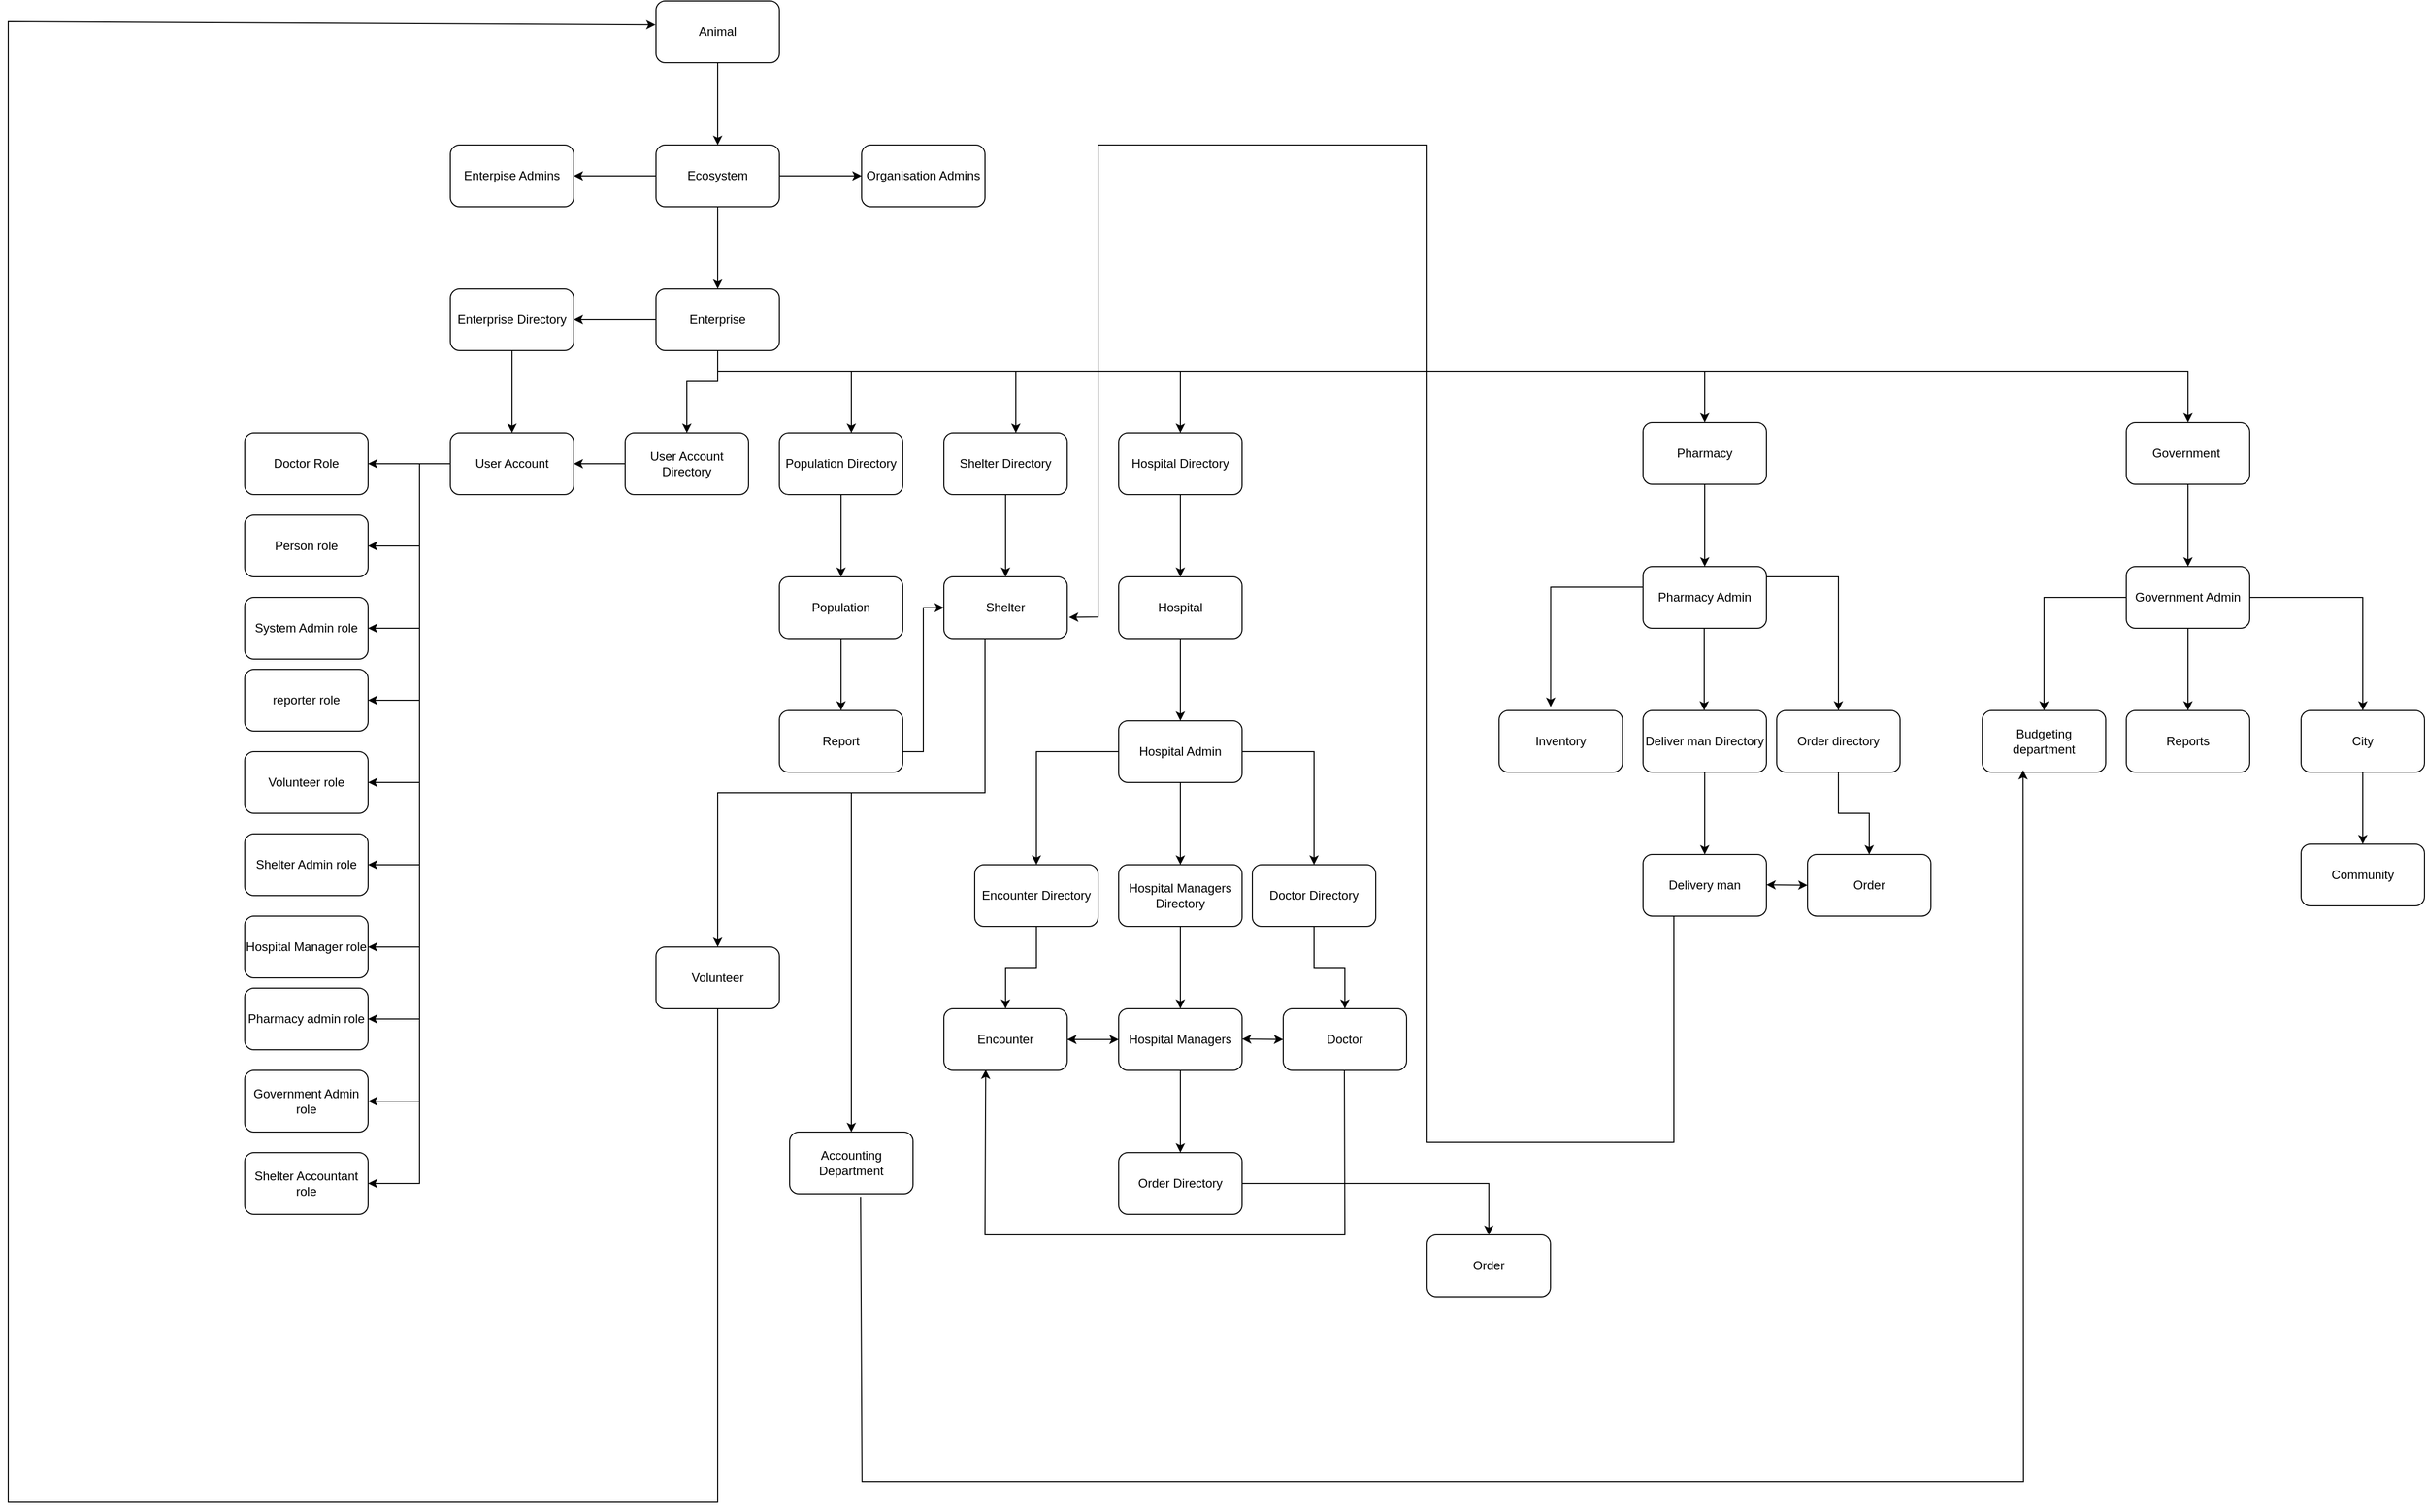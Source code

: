 <mxfile version="20.6.1" type="device"><diagram id="ehGRrM086gjIiH3QKwF8" name="Page-1"><mxGraphModel dx="1872" dy="506" grid="1" gridSize="10" guides="1" tooltips="1" connect="1" arrows="1" fold="1" page="1" pageScale="1" pageWidth="850" pageHeight="1100" math="0" shadow="0"><root><mxCell id="0"/><mxCell id="1" parent="0"/><mxCell id="E7ZCTLQ7cHhHYPHQt6Xk-4" value="" style="edgeStyle=orthogonalEdgeStyle;rounded=0;orthogonalLoop=1;jettySize=auto;html=1;" parent="1" source="E7ZCTLQ7cHhHYPHQt6Xk-1" target="E7ZCTLQ7cHhHYPHQt6Xk-3" edge="1"><mxGeometry relative="1" as="geometry"/></mxCell><mxCell id="E7ZCTLQ7cHhHYPHQt6Xk-1" value="Animal" style="rounded=1;whiteSpace=wrap;html=1;" parent="1" vertex="1"><mxGeometry x="370" y="20" width="120" height="60" as="geometry"/></mxCell><mxCell id="E7ZCTLQ7cHhHYPHQt6Xk-6" value="" style="edgeStyle=orthogonalEdgeStyle;rounded=0;orthogonalLoop=1;jettySize=auto;html=1;" parent="1" source="E7ZCTLQ7cHhHYPHQt6Xk-3" target="E7ZCTLQ7cHhHYPHQt6Xk-5" edge="1"><mxGeometry relative="1" as="geometry"/></mxCell><mxCell id="E7ZCTLQ7cHhHYPHQt6Xk-8" value="" style="edgeStyle=orthogonalEdgeStyle;rounded=0;orthogonalLoop=1;jettySize=auto;html=1;" parent="1" source="E7ZCTLQ7cHhHYPHQt6Xk-3" target="E7ZCTLQ7cHhHYPHQt6Xk-7" edge="1"><mxGeometry relative="1" as="geometry"/></mxCell><mxCell id="E7ZCTLQ7cHhHYPHQt6Xk-10" value="" style="edgeStyle=orthogonalEdgeStyle;rounded=0;orthogonalLoop=1;jettySize=auto;html=1;" parent="1" source="E7ZCTLQ7cHhHYPHQt6Xk-3" target="E7ZCTLQ7cHhHYPHQt6Xk-9" edge="1"><mxGeometry relative="1" as="geometry"/></mxCell><mxCell id="E7ZCTLQ7cHhHYPHQt6Xk-3" value="Ecosystem" style="rounded=1;whiteSpace=wrap;html=1;" parent="1" vertex="1"><mxGeometry x="370" y="160" width="120" height="60" as="geometry"/></mxCell><mxCell id="E7ZCTLQ7cHhHYPHQt6Xk-5" value="Enterpise Admins" style="rounded=1;whiteSpace=wrap;html=1;" parent="1" vertex="1"><mxGeometry x="170" y="160" width="120" height="60" as="geometry"/></mxCell><mxCell id="E7ZCTLQ7cHhHYPHQt6Xk-7" value="Organisation Admins" style="rounded=1;whiteSpace=wrap;html=1;" parent="1" vertex="1"><mxGeometry x="570" y="160" width="120" height="60" as="geometry"/></mxCell><mxCell id="E7ZCTLQ7cHhHYPHQt6Xk-12" value="" style="edgeStyle=orthogonalEdgeStyle;rounded=0;orthogonalLoop=1;jettySize=auto;html=1;" parent="1" source="E7ZCTLQ7cHhHYPHQt6Xk-9" target="E7ZCTLQ7cHhHYPHQt6Xk-11" edge="1"><mxGeometry relative="1" as="geometry"/></mxCell><mxCell id="E7ZCTLQ7cHhHYPHQt6Xk-16" value="" style="edgeStyle=orthogonalEdgeStyle;rounded=0;orthogonalLoop=1;jettySize=auto;html=1;" parent="1" source="E7ZCTLQ7cHhHYPHQt6Xk-9" target="E7ZCTLQ7cHhHYPHQt6Xk-15" edge="1"><mxGeometry relative="1" as="geometry"><Array as="points"><mxPoint x="430" y="390"/><mxPoint x="400" y="390"/></Array></mxGeometry></mxCell><mxCell id="E7ZCTLQ7cHhHYPHQt6Xk-9" value="Enterprise" style="rounded=1;whiteSpace=wrap;html=1;" parent="1" vertex="1"><mxGeometry x="370" y="300" width="120" height="60" as="geometry"/></mxCell><mxCell id="E7ZCTLQ7cHhHYPHQt6Xk-14" value="" style="edgeStyle=orthogonalEdgeStyle;rounded=0;orthogonalLoop=1;jettySize=auto;html=1;" parent="1" source="E7ZCTLQ7cHhHYPHQt6Xk-11" target="E7ZCTLQ7cHhHYPHQt6Xk-13" edge="1"><mxGeometry relative="1" as="geometry"/></mxCell><mxCell id="E7ZCTLQ7cHhHYPHQt6Xk-11" value="Enterprise Directory" style="rounded=1;whiteSpace=wrap;html=1;" parent="1" vertex="1"><mxGeometry x="170" y="300" width="120" height="60" as="geometry"/></mxCell><mxCell id="E7ZCTLQ7cHhHYPHQt6Xk-92" value="" style="edgeStyle=orthogonalEdgeStyle;rounded=0;orthogonalLoop=1;jettySize=auto;html=1;" parent="1" source="E7ZCTLQ7cHhHYPHQt6Xk-13" target="E7ZCTLQ7cHhHYPHQt6Xk-91" edge="1"><mxGeometry relative="1" as="geometry"/></mxCell><mxCell id="E7ZCTLQ7cHhHYPHQt6Xk-13" value="User Account" style="rounded=1;whiteSpace=wrap;html=1;" parent="1" vertex="1"><mxGeometry x="170" y="440" width="120" height="60" as="geometry"/></mxCell><mxCell id="E7ZCTLQ7cHhHYPHQt6Xk-17" value="" style="edgeStyle=orthogonalEdgeStyle;rounded=0;orthogonalLoop=1;jettySize=auto;html=1;" parent="1" source="E7ZCTLQ7cHhHYPHQt6Xk-15" target="E7ZCTLQ7cHhHYPHQt6Xk-13" edge="1"><mxGeometry relative="1" as="geometry"/></mxCell><mxCell id="E7ZCTLQ7cHhHYPHQt6Xk-15" value="User Account Directory" style="rounded=1;whiteSpace=wrap;html=1;" parent="1" vertex="1"><mxGeometry x="340" y="440" width="120" height="60" as="geometry"/></mxCell><mxCell id="E7ZCTLQ7cHhHYPHQt6Xk-19" value="" style="endArrow=classic;html=1;rounded=0;" parent="1" edge="1"><mxGeometry width="50" height="50" relative="1" as="geometry"><mxPoint x="430" y="380" as="sourcePoint"/><mxPoint x="560" y="440" as="targetPoint"/><Array as="points"><mxPoint x="560" y="380"/></Array></mxGeometry></mxCell><mxCell id="E7ZCTLQ7cHhHYPHQt6Xk-30" value="" style="edgeStyle=orthogonalEdgeStyle;rounded=0;orthogonalLoop=1;jettySize=auto;html=1;" parent="1" source="E7ZCTLQ7cHhHYPHQt6Xk-20" target="E7ZCTLQ7cHhHYPHQt6Xk-29" edge="1"><mxGeometry relative="1" as="geometry"/></mxCell><mxCell id="E7ZCTLQ7cHhHYPHQt6Xk-20" value="Population Directory&lt;br&gt;" style="rounded=1;whiteSpace=wrap;html=1;" parent="1" vertex="1"><mxGeometry x="490" y="440" width="120" height="60" as="geometry"/></mxCell><mxCell id="E7ZCTLQ7cHhHYPHQt6Xk-21" value="" style="endArrow=classic;html=1;rounded=0;" parent="1" edge="1"><mxGeometry width="50" height="50" relative="1" as="geometry"><mxPoint x="560" y="380" as="sourcePoint"/><mxPoint x="720" y="440" as="targetPoint"/><Array as="points"><mxPoint x="720" y="380"/></Array></mxGeometry></mxCell><mxCell id="E7ZCTLQ7cHhHYPHQt6Xk-32" value="" style="edgeStyle=orthogonalEdgeStyle;rounded=0;orthogonalLoop=1;jettySize=auto;html=1;" parent="1" source="E7ZCTLQ7cHhHYPHQt6Xk-22" target="E7ZCTLQ7cHhHYPHQt6Xk-31" edge="1"><mxGeometry relative="1" as="geometry"/></mxCell><mxCell id="E7ZCTLQ7cHhHYPHQt6Xk-22" value="Shelter Directory" style="rounded=1;whiteSpace=wrap;html=1;" parent="1" vertex="1"><mxGeometry x="650" y="440" width="120" height="60" as="geometry"/></mxCell><mxCell id="E7ZCTLQ7cHhHYPHQt6Xk-23" value="" style="endArrow=classic;html=1;rounded=0;" parent="1" edge="1"><mxGeometry width="50" height="50" relative="1" as="geometry"><mxPoint x="720" y="380" as="sourcePoint"/><mxPoint x="880" y="440" as="targetPoint"/><Array as="points"><mxPoint x="880" y="380"/></Array></mxGeometry></mxCell><mxCell id="E7ZCTLQ7cHhHYPHQt6Xk-36" value="" style="edgeStyle=orthogonalEdgeStyle;rounded=0;orthogonalLoop=1;jettySize=auto;html=1;" parent="1" source="E7ZCTLQ7cHhHYPHQt6Xk-24" target="E7ZCTLQ7cHhHYPHQt6Xk-35" edge="1"><mxGeometry relative="1" as="geometry"/></mxCell><mxCell id="E7ZCTLQ7cHhHYPHQt6Xk-24" value="Hospital Directory" style="rounded=1;whiteSpace=wrap;html=1;" parent="1" vertex="1"><mxGeometry x="820" y="440" width="120" height="60" as="geometry"/></mxCell><mxCell id="E7ZCTLQ7cHhHYPHQt6Xk-25" value="" style="endArrow=classic;html=1;rounded=0;" parent="1" edge="1"><mxGeometry width="50" height="50" relative="1" as="geometry"><mxPoint x="880" y="380" as="sourcePoint"/><mxPoint x="1390" y="430" as="targetPoint"/><Array as="points"><mxPoint x="1390" y="380"/></Array></mxGeometry></mxCell><mxCell id="E7ZCTLQ7cHhHYPHQt6Xk-63" value="" style="edgeStyle=orthogonalEdgeStyle;rounded=0;orthogonalLoop=1;jettySize=auto;html=1;" parent="1" source="E7ZCTLQ7cHhHYPHQt6Xk-26" target="E7ZCTLQ7cHhHYPHQt6Xk-62" edge="1"><mxGeometry relative="1" as="geometry"/></mxCell><mxCell id="E7ZCTLQ7cHhHYPHQt6Xk-26" value="Pharmacy" style="rounded=1;whiteSpace=wrap;html=1;" parent="1" vertex="1"><mxGeometry x="1330" y="430" width="120" height="60" as="geometry"/></mxCell><mxCell id="E7ZCTLQ7cHhHYPHQt6Xk-27" value="" style="endArrow=classic;html=1;rounded=0;" parent="1" target="E7ZCTLQ7cHhHYPHQt6Xk-28" edge="1"><mxGeometry width="50" height="50" relative="1" as="geometry"><mxPoint x="1040" y="380" as="sourcePoint"/><mxPoint x="1200" y="440" as="targetPoint"/><Array as="points"><mxPoint x="1860" y="380"/></Array></mxGeometry></mxCell><mxCell id="E7ZCTLQ7cHhHYPHQt6Xk-82" value="" style="edgeStyle=orthogonalEdgeStyle;rounded=0;orthogonalLoop=1;jettySize=auto;html=1;" parent="1" source="E7ZCTLQ7cHhHYPHQt6Xk-28" target="E7ZCTLQ7cHhHYPHQt6Xk-81" edge="1"><mxGeometry relative="1" as="geometry"/></mxCell><mxCell id="E7ZCTLQ7cHhHYPHQt6Xk-28" value="Government&amp;nbsp;" style="rounded=1;whiteSpace=wrap;html=1;" parent="1" vertex="1"><mxGeometry x="1800" y="430" width="120" height="60" as="geometry"/></mxCell><mxCell id="RpPIt8jq3-aOIiNwz6ew-2" value="" style="edgeStyle=orthogonalEdgeStyle;rounded=0;orthogonalLoop=1;jettySize=auto;html=1;" parent="1" source="E7ZCTLQ7cHhHYPHQt6Xk-29" target="RpPIt8jq3-aOIiNwz6ew-1" edge="1"><mxGeometry relative="1" as="geometry"/></mxCell><mxCell id="E7ZCTLQ7cHhHYPHQt6Xk-29" value="Population" style="rounded=1;whiteSpace=wrap;html=1;" parent="1" vertex="1"><mxGeometry x="490" y="580" width="120" height="60" as="geometry"/></mxCell><mxCell id="E7ZCTLQ7cHhHYPHQt6Xk-31" value="Shelter" style="rounded=1;whiteSpace=wrap;html=1;" parent="1" vertex="1"><mxGeometry x="650" y="580" width="120" height="60" as="geometry"/></mxCell><mxCell id="E7ZCTLQ7cHhHYPHQt6Xk-39" value="" style="edgeStyle=orthogonalEdgeStyle;rounded=0;orthogonalLoop=1;jettySize=auto;html=1;" parent="1" source="E7ZCTLQ7cHhHYPHQt6Xk-35" edge="1"><mxGeometry relative="1" as="geometry"><mxPoint x="880" y="720" as="targetPoint"/></mxGeometry></mxCell><mxCell id="E7ZCTLQ7cHhHYPHQt6Xk-35" value="Hospital" style="rounded=1;whiteSpace=wrap;html=1;" parent="1" vertex="1"><mxGeometry x="820" y="580" width="120" height="60" as="geometry"/></mxCell><mxCell id="E7ZCTLQ7cHhHYPHQt6Xk-47" value="" style="edgeStyle=orthogonalEdgeStyle;rounded=0;orthogonalLoop=1;jettySize=auto;html=1;" parent="1" source="E7ZCTLQ7cHhHYPHQt6Xk-45" target="E7ZCTLQ7cHhHYPHQt6Xk-46" edge="1"><mxGeometry relative="1" as="geometry"/></mxCell><mxCell id="E7ZCTLQ7cHhHYPHQt6Xk-49" value="" style="edgeStyle=orthogonalEdgeStyle;rounded=0;orthogonalLoop=1;jettySize=auto;html=1;" parent="1" source="E7ZCTLQ7cHhHYPHQt6Xk-45" target="E7ZCTLQ7cHhHYPHQt6Xk-48" edge="1"><mxGeometry relative="1" as="geometry"/></mxCell><mxCell id="E7ZCTLQ7cHhHYPHQt6Xk-51" value="" style="edgeStyle=orthogonalEdgeStyle;rounded=0;orthogonalLoop=1;jettySize=auto;html=1;" parent="1" source="E7ZCTLQ7cHhHYPHQt6Xk-45" target="E7ZCTLQ7cHhHYPHQt6Xk-50" edge="1"><mxGeometry relative="1" as="geometry"/></mxCell><mxCell id="E7ZCTLQ7cHhHYPHQt6Xk-45" value="Hospital Admin&lt;br&gt;" style="rounded=1;whiteSpace=wrap;html=1;" parent="1" vertex="1"><mxGeometry x="820" y="720" width="120" height="60" as="geometry"/></mxCell><mxCell id="E7ZCTLQ7cHhHYPHQt6Xk-53" value="" style="edgeStyle=orthogonalEdgeStyle;rounded=0;orthogonalLoop=1;jettySize=auto;html=1;" parent="1" source="E7ZCTLQ7cHhHYPHQt6Xk-46" target="E7ZCTLQ7cHhHYPHQt6Xk-52" edge="1"><mxGeometry relative="1" as="geometry"/></mxCell><mxCell id="E7ZCTLQ7cHhHYPHQt6Xk-46" value="Doctor Directory" style="rounded=1;whiteSpace=wrap;html=1;" parent="1" vertex="1"><mxGeometry x="950" y="860" width="120" height="60" as="geometry"/></mxCell><mxCell id="E7ZCTLQ7cHhHYPHQt6Xk-55" value="" style="edgeStyle=orthogonalEdgeStyle;rounded=0;orthogonalLoop=1;jettySize=auto;html=1;" parent="1" source="E7ZCTLQ7cHhHYPHQt6Xk-48" target="E7ZCTLQ7cHhHYPHQt6Xk-54" edge="1"><mxGeometry relative="1" as="geometry"/></mxCell><mxCell id="E7ZCTLQ7cHhHYPHQt6Xk-48" value="Hospital Managers Directory&lt;br&gt;" style="whiteSpace=wrap;html=1;rounded=1;" parent="1" vertex="1"><mxGeometry x="820" y="860" width="120" height="60" as="geometry"/></mxCell><mxCell id="E7ZCTLQ7cHhHYPHQt6Xk-57" value="" style="edgeStyle=orthogonalEdgeStyle;rounded=0;orthogonalLoop=1;jettySize=auto;html=1;" parent="1" source="E7ZCTLQ7cHhHYPHQt6Xk-50" target="E7ZCTLQ7cHhHYPHQt6Xk-56" edge="1"><mxGeometry relative="1" as="geometry"/></mxCell><mxCell id="E7ZCTLQ7cHhHYPHQt6Xk-50" value="Encounter Directory" style="rounded=1;whiteSpace=wrap;html=1;" parent="1" vertex="1"><mxGeometry x="680" y="860" width="120" height="60" as="geometry"/></mxCell><mxCell id="E7ZCTLQ7cHhHYPHQt6Xk-52" value="Doctor" style="rounded=1;whiteSpace=wrap;html=1;" parent="1" vertex="1"><mxGeometry x="980" y="1000" width="120" height="60" as="geometry"/></mxCell><mxCell id="K4z2sjvlaiTpiTGVna20-5" value="" style="edgeStyle=orthogonalEdgeStyle;rounded=0;orthogonalLoop=1;jettySize=auto;html=1;" edge="1" parent="1" source="E7ZCTLQ7cHhHYPHQt6Xk-54" target="K4z2sjvlaiTpiTGVna20-4"><mxGeometry relative="1" as="geometry"/></mxCell><mxCell id="E7ZCTLQ7cHhHYPHQt6Xk-54" value="Hospital Managers" style="whiteSpace=wrap;html=1;rounded=1;" parent="1" vertex="1"><mxGeometry x="820" y="1000" width="120" height="60" as="geometry"/></mxCell><mxCell id="E7ZCTLQ7cHhHYPHQt6Xk-56" value="Encounter" style="rounded=1;whiteSpace=wrap;html=1;" parent="1" vertex="1"><mxGeometry x="650" y="1000" width="120" height="60" as="geometry"/></mxCell><mxCell id="E7ZCTLQ7cHhHYPHQt6Xk-60" value="" style="endArrow=classic;startArrow=classic;html=1;rounded=0;exitX=1;exitY=0.5;exitDx=0;exitDy=0;" parent="1" source="E7ZCTLQ7cHhHYPHQt6Xk-56" edge="1"><mxGeometry width="50" height="50" relative="1" as="geometry"><mxPoint x="760" y="1029.5" as="sourcePoint"/><mxPoint x="820" y="1030" as="targetPoint"/></mxGeometry></mxCell><mxCell id="E7ZCTLQ7cHhHYPHQt6Xk-61" value="" style="endArrow=classic;startArrow=classic;html=1;rounded=0;exitX=1;exitY=0.5;exitDx=0;exitDy=0;" parent="1" edge="1"><mxGeometry width="50" height="50" relative="1" as="geometry"><mxPoint x="940" y="1029.5" as="sourcePoint"/><mxPoint x="980" y="1030" as="targetPoint"/></mxGeometry></mxCell><mxCell id="E7ZCTLQ7cHhHYPHQt6Xk-77" value="" style="edgeStyle=orthogonalEdgeStyle;rounded=0;orthogonalLoop=1;jettySize=auto;html=1;entryX=0.418;entryY=-0.059;entryDx=0;entryDy=0;entryPerimeter=0;" parent="1" source="E7ZCTLQ7cHhHYPHQt6Xk-62" target="E7ZCTLQ7cHhHYPHQt6Xk-69" edge="1"><mxGeometry relative="1" as="geometry"><mxPoint x="1240" y="630" as="targetPoint"/><Array as="points"><mxPoint x="1240" y="590"/></Array></mxGeometry></mxCell><mxCell id="E7ZCTLQ7cHhHYPHQt6Xk-79" value="" style="edgeStyle=orthogonalEdgeStyle;rounded=0;orthogonalLoop=1;jettySize=auto;html=1;entryX=0.5;entryY=0;entryDx=0;entryDy=0;" parent="1" source="E7ZCTLQ7cHhHYPHQt6Xk-62" target="E7ZCTLQ7cHhHYPHQt6Xk-65" edge="1"><mxGeometry relative="1" as="geometry"><mxPoint x="1520" y="600" as="targetPoint"/><Array as="points"><mxPoint x="1520" y="580"/></Array></mxGeometry></mxCell><mxCell id="E7ZCTLQ7cHhHYPHQt6Xk-62" value="Pharmacy Admin" style="rounded=1;whiteSpace=wrap;html=1;" parent="1" vertex="1"><mxGeometry x="1330" y="570" width="120" height="60" as="geometry"/></mxCell><mxCell id="E7ZCTLQ7cHhHYPHQt6Xk-64" value="" style="edgeStyle=orthogonalEdgeStyle;rounded=0;orthogonalLoop=1;jettySize=auto;html=1;" parent="1" source="E7ZCTLQ7cHhHYPHQt6Xk-65" target="E7ZCTLQ7cHhHYPHQt6Xk-70" edge="1"><mxGeometry relative="1" as="geometry"/></mxCell><mxCell id="E7ZCTLQ7cHhHYPHQt6Xk-65" value="Order directory" style="rounded=1;whiteSpace=wrap;html=1;" parent="1" vertex="1"><mxGeometry x="1460" y="710" width="120" height="60" as="geometry"/></mxCell><mxCell id="E7ZCTLQ7cHhHYPHQt6Xk-66" value="" style="edgeStyle=orthogonalEdgeStyle;rounded=0;orthogonalLoop=1;jettySize=auto;html=1;" parent="1" source="E7ZCTLQ7cHhHYPHQt6Xk-67" target="E7ZCTLQ7cHhHYPHQt6Xk-71" edge="1"><mxGeometry relative="1" as="geometry"/></mxCell><mxCell id="E7ZCTLQ7cHhHYPHQt6Xk-67" value="Deliver man Directory" style="whiteSpace=wrap;html=1;rounded=1;" parent="1" vertex="1"><mxGeometry x="1330" y="710" width="120" height="60" as="geometry"/></mxCell><mxCell id="E7ZCTLQ7cHhHYPHQt6Xk-69" value="Inventory" style="rounded=1;whiteSpace=wrap;html=1;" parent="1" vertex="1"><mxGeometry x="1190" y="710" width="120" height="60" as="geometry"/></mxCell><mxCell id="E7ZCTLQ7cHhHYPHQt6Xk-70" value="Order" style="rounded=1;whiteSpace=wrap;html=1;" parent="1" vertex="1"><mxGeometry x="1490" y="850" width="120" height="60" as="geometry"/></mxCell><mxCell id="E7ZCTLQ7cHhHYPHQt6Xk-71" value="Delivery man" style="whiteSpace=wrap;html=1;rounded=1;" parent="1" vertex="1"><mxGeometry x="1330" y="850" width="120" height="60" as="geometry"/></mxCell><mxCell id="E7ZCTLQ7cHhHYPHQt6Xk-74" value="" style="endArrow=classic;startArrow=classic;html=1;rounded=0;exitX=1;exitY=0.5;exitDx=0;exitDy=0;" parent="1" edge="1"><mxGeometry width="50" height="50" relative="1" as="geometry"><mxPoint x="1450" y="879.5" as="sourcePoint"/><mxPoint x="1490" y="880" as="targetPoint"/></mxGeometry></mxCell><mxCell id="E7ZCTLQ7cHhHYPHQt6Xk-75" value="" style="edgeStyle=orthogonalEdgeStyle;rounded=0;orthogonalLoop=1;jettySize=auto;html=1;" parent="1" edge="1"><mxGeometry relative="1" as="geometry"><mxPoint x="1389.5" y="630" as="sourcePoint"/><mxPoint x="1389.5" y="710" as="targetPoint"/></mxGeometry></mxCell><mxCell id="E7ZCTLQ7cHhHYPHQt6Xk-84" value="" style="edgeStyle=orthogonalEdgeStyle;rounded=0;orthogonalLoop=1;jettySize=auto;html=1;" parent="1" source="E7ZCTLQ7cHhHYPHQt6Xk-81" target="E7ZCTLQ7cHhHYPHQt6Xk-83" edge="1"><mxGeometry relative="1" as="geometry"/></mxCell><mxCell id="E7ZCTLQ7cHhHYPHQt6Xk-86" value="" style="edgeStyle=orthogonalEdgeStyle;rounded=0;orthogonalLoop=1;jettySize=auto;html=1;" parent="1" source="E7ZCTLQ7cHhHYPHQt6Xk-81" target="E7ZCTLQ7cHhHYPHQt6Xk-85" edge="1"><mxGeometry relative="1" as="geometry"/></mxCell><mxCell id="E7ZCTLQ7cHhHYPHQt6Xk-88" value="" style="edgeStyle=orthogonalEdgeStyle;rounded=0;orthogonalLoop=1;jettySize=auto;html=1;" parent="1" source="E7ZCTLQ7cHhHYPHQt6Xk-81" target="E7ZCTLQ7cHhHYPHQt6Xk-87" edge="1"><mxGeometry relative="1" as="geometry"/></mxCell><mxCell id="E7ZCTLQ7cHhHYPHQt6Xk-81" value="Government Admin" style="rounded=1;whiteSpace=wrap;html=1;" parent="1" vertex="1"><mxGeometry x="1800" y="570" width="120" height="60" as="geometry"/></mxCell><mxCell id="E7ZCTLQ7cHhHYPHQt6Xk-83" value="Budgeting department" style="rounded=1;whiteSpace=wrap;html=1;" parent="1" vertex="1"><mxGeometry x="1660" y="710" width="120" height="60" as="geometry"/></mxCell><mxCell id="E7ZCTLQ7cHhHYPHQt6Xk-85" value="Reports" style="rounded=1;whiteSpace=wrap;html=1;" parent="1" vertex="1"><mxGeometry x="1800" y="710" width="120" height="60" as="geometry"/></mxCell><mxCell id="E7ZCTLQ7cHhHYPHQt6Xk-90" value="" style="edgeStyle=orthogonalEdgeStyle;rounded=0;orthogonalLoop=1;jettySize=auto;html=1;" parent="1" source="E7ZCTLQ7cHhHYPHQt6Xk-87" target="E7ZCTLQ7cHhHYPHQt6Xk-89" edge="1"><mxGeometry relative="1" as="geometry"/></mxCell><mxCell id="E7ZCTLQ7cHhHYPHQt6Xk-87" value="City" style="rounded=1;whiteSpace=wrap;html=1;" parent="1" vertex="1"><mxGeometry x="1970" y="710" width="120" height="60" as="geometry"/></mxCell><mxCell id="E7ZCTLQ7cHhHYPHQt6Xk-89" value="Community" style="rounded=1;whiteSpace=wrap;html=1;" parent="1" vertex="1"><mxGeometry x="1970" y="840" width="120" height="60" as="geometry"/></mxCell><mxCell id="E7ZCTLQ7cHhHYPHQt6Xk-91" value="Doctor Role" style="rounded=1;whiteSpace=wrap;html=1;" parent="1" vertex="1"><mxGeometry x="-30" y="440" width="120" height="60" as="geometry"/></mxCell><mxCell id="E7ZCTLQ7cHhHYPHQt6Xk-96" value="" style="endArrow=classic;html=1;rounded=0;" parent="1" target="E7ZCTLQ7cHhHYPHQt6Xk-97" edge="1"><mxGeometry width="50" height="50" relative="1" as="geometry"><mxPoint x="140" y="470" as="sourcePoint"/><mxPoint x="80" y="550" as="targetPoint"/><Array as="points"><mxPoint x="140" y="550"/></Array></mxGeometry></mxCell><mxCell id="E7ZCTLQ7cHhHYPHQt6Xk-97" value="Person role" style="rounded=1;whiteSpace=wrap;html=1;" parent="1" vertex="1"><mxGeometry x="-30" y="520" width="120" height="60" as="geometry"/></mxCell><mxCell id="E7ZCTLQ7cHhHYPHQt6Xk-98" value="" style="endArrow=classic;html=1;rounded=0;" parent="1" edge="1"><mxGeometry width="50" height="50" relative="1" as="geometry"><mxPoint x="140" y="550" as="sourcePoint"/><mxPoint x="90" y="630" as="targetPoint"/><Array as="points"><mxPoint x="140" y="630"/></Array></mxGeometry></mxCell><mxCell id="E7ZCTLQ7cHhHYPHQt6Xk-99" value="System Admin role" style="rounded=1;whiteSpace=wrap;html=1;" parent="1" vertex="1"><mxGeometry x="-30" y="600" width="120" height="60" as="geometry"/></mxCell><mxCell id="E7ZCTLQ7cHhHYPHQt6Xk-100" value="" style="endArrow=classic;html=1;rounded=0;" parent="1" edge="1"><mxGeometry width="50" height="50" relative="1" as="geometry"><mxPoint x="140" y="620" as="sourcePoint"/><mxPoint x="90" y="700" as="targetPoint"/><Array as="points"><mxPoint x="140" y="700"/></Array></mxGeometry></mxCell><mxCell id="E7ZCTLQ7cHhHYPHQt6Xk-101" value="" style="endArrow=classic;html=1;rounded=0;" parent="1" edge="1"><mxGeometry width="50" height="50" relative="1" as="geometry"><mxPoint x="140" y="700" as="sourcePoint"/><mxPoint x="90" y="780" as="targetPoint"/><Array as="points"><mxPoint x="140" y="780"/></Array></mxGeometry></mxCell><mxCell id="E7ZCTLQ7cHhHYPHQt6Xk-102" value="" style="endArrow=classic;html=1;rounded=0;" parent="1" edge="1"><mxGeometry width="50" height="50" relative="1" as="geometry"><mxPoint x="140" y="780" as="sourcePoint"/><mxPoint x="90" y="860" as="targetPoint"/><Array as="points"><mxPoint x="140" y="860"/></Array></mxGeometry></mxCell><mxCell id="E7ZCTLQ7cHhHYPHQt6Xk-103" value="" style="endArrow=classic;html=1;rounded=0;" parent="1" edge="1"><mxGeometry width="50" height="50" relative="1" as="geometry"><mxPoint x="140" y="860" as="sourcePoint"/><mxPoint x="90" y="940" as="targetPoint"/><Array as="points"><mxPoint x="140" y="940"/></Array></mxGeometry></mxCell><mxCell id="E7ZCTLQ7cHhHYPHQt6Xk-104" value="" style="endArrow=classic;html=1;rounded=0;" parent="1" edge="1"><mxGeometry width="50" height="50" relative="1" as="geometry"><mxPoint x="140" y="930" as="sourcePoint"/><mxPoint x="90" y="1010" as="targetPoint"/><Array as="points"><mxPoint x="140" y="1010"/></Array></mxGeometry></mxCell><mxCell id="E7ZCTLQ7cHhHYPHQt6Xk-105" value="" style="endArrow=classic;html=1;rounded=0;" parent="1" edge="1"><mxGeometry width="50" height="50" relative="1" as="geometry"><mxPoint x="140" y="1010" as="sourcePoint"/><mxPoint x="90" y="1090" as="targetPoint"/><Array as="points"><mxPoint x="140" y="1090"/></Array></mxGeometry></mxCell><mxCell id="E7ZCTLQ7cHhHYPHQt6Xk-106" value="reporter role" style="rounded=1;whiteSpace=wrap;html=1;" parent="1" vertex="1"><mxGeometry x="-30" y="670" width="120" height="60" as="geometry"/></mxCell><mxCell id="E7ZCTLQ7cHhHYPHQt6Xk-107" value="Volunteer role" style="rounded=1;whiteSpace=wrap;html=1;" parent="1" vertex="1"><mxGeometry x="-30" y="750" width="120" height="60" as="geometry"/></mxCell><mxCell id="E7ZCTLQ7cHhHYPHQt6Xk-108" value="Shelter Admin role" style="rounded=1;whiteSpace=wrap;html=1;" parent="1" vertex="1"><mxGeometry x="-30" y="830" width="120" height="60" as="geometry"/></mxCell><mxCell id="E7ZCTLQ7cHhHYPHQt6Xk-109" value="Hospital Manager role" style="rounded=1;whiteSpace=wrap;html=1;" parent="1" vertex="1"><mxGeometry x="-30" y="910" width="120" height="60" as="geometry"/></mxCell><mxCell id="E7ZCTLQ7cHhHYPHQt6Xk-110" value="Pharmacy admin role" style="rounded=1;whiteSpace=wrap;html=1;" parent="1" vertex="1"><mxGeometry x="-30" y="980" width="120" height="60" as="geometry"/></mxCell><mxCell id="E7ZCTLQ7cHhHYPHQt6Xk-111" value="Government Admin role" style="rounded=1;whiteSpace=wrap;html=1;" parent="1" vertex="1"><mxGeometry x="-30" y="1060" width="120" height="60" as="geometry"/></mxCell><mxCell id="RpPIt8jq3-aOIiNwz6ew-1" value="Report" style="rounded=1;whiteSpace=wrap;html=1;" parent="1" vertex="1"><mxGeometry x="490" y="710" width="120" height="60" as="geometry"/></mxCell><mxCell id="RpPIt8jq3-aOIiNwz6ew-3" value="" style="endArrow=classic;html=1;rounded=0;entryX=0;entryY=0.5;entryDx=0;entryDy=0;" parent="1" target="E7ZCTLQ7cHhHYPHQt6Xk-31" edge="1"><mxGeometry width="50" height="50" relative="1" as="geometry"><mxPoint x="610" y="750" as="sourcePoint"/><mxPoint x="690" y="680" as="targetPoint"/><Array as="points"><mxPoint x="630" y="750"/><mxPoint x="630" y="610"/></Array></mxGeometry></mxCell><mxCell id="RpPIt8jq3-aOIiNwz6ew-4" value="" style="endArrow=classic;html=1;rounded=0;" parent="1" target="RpPIt8jq3-aOIiNwz6ew-5" edge="1"><mxGeometry width="50" height="50" relative="1" as="geometry"><mxPoint x="690" y="640" as="sourcePoint"/><mxPoint x="430" y="970" as="targetPoint"/><Array as="points"><mxPoint x="690" y="790"/><mxPoint x="430" y="790"/></Array></mxGeometry></mxCell><mxCell id="RpPIt8jq3-aOIiNwz6ew-5" value="Volunteer&lt;br&gt;" style="rounded=1;whiteSpace=wrap;html=1;" parent="1" vertex="1"><mxGeometry x="370" y="940" width="120" height="60" as="geometry"/></mxCell><mxCell id="RpPIt8jq3-aOIiNwz6ew-6" value="" style="endArrow=classic;html=1;rounded=0;exitX=0.5;exitY=1;exitDx=0;exitDy=0;entryX=-0.004;entryY=0.386;entryDx=0;entryDy=0;entryPerimeter=0;" parent="1" source="RpPIt8jq3-aOIiNwz6ew-5" target="E7ZCTLQ7cHhHYPHQt6Xk-1" edge="1"><mxGeometry width="50" height="50" relative="1" as="geometry"><mxPoint x="530" y="1190" as="sourcePoint"/><mxPoint x="-260" y="37.884" as="targetPoint"/><Array as="points"><mxPoint x="430" y="1480"/><mxPoint x="-260" y="1480"/><mxPoint x="-260" y="40"/></Array></mxGeometry></mxCell><mxCell id="RpPIt8jq3-aOIiNwz6ew-7" value="" style="endArrow=classic;html=1;rounded=0;" parent="1" edge="1"><mxGeometry width="50" height="50" relative="1" as="geometry"><mxPoint x="560" y="790" as="sourcePoint"/><mxPoint x="560" y="1120" as="targetPoint"/></mxGeometry></mxCell><mxCell id="RpPIt8jq3-aOIiNwz6ew-9" value="Accounting Department" style="rounded=1;whiteSpace=wrap;html=1;" parent="1" vertex="1"><mxGeometry x="500" y="1120" width="120" height="60" as="geometry"/></mxCell><mxCell id="RpPIt8jq3-aOIiNwz6ew-10" value="" style="endArrow=classic;html=1;rounded=0;entryX=0.33;entryY=0.967;entryDx=0;entryDy=0;entryPerimeter=0;exitX=0.575;exitY=1.048;exitDx=0;exitDy=0;exitPerimeter=0;" parent="1" source="RpPIt8jq3-aOIiNwz6ew-9" target="E7ZCTLQ7cHhHYPHQt6Xk-83" edge="1"><mxGeometry width="50" height="50" relative="1" as="geometry"><mxPoint x="570" y="1250" as="sourcePoint"/><mxPoint x="1700" y="1310" as="targetPoint"/><Array as="points"><mxPoint x="570.4" y="1460"/><mxPoint x="1700" y="1460"/></Array></mxGeometry></mxCell><mxCell id="RpPIt8jq3-aOIiNwz6ew-11" value="" style="endArrow=classic;html=1;rounded=0;" parent="1" target="RpPIt8jq3-aOIiNwz6ew-12" edge="1"><mxGeometry width="50" height="50" relative="1" as="geometry"><mxPoint x="140" y="1090" as="sourcePoint"/><mxPoint x="90" y="1170" as="targetPoint"/><Array as="points"><mxPoint x="140" y="1170"/></Array></mxGeometry></mxCell><mxCell id="RpPIt8jq3-aOIiNwz6ew-12" value="Shelter Accountant role" style="rounded=1;whiteSpace=wrap;html=1;" parent="1" vertex="1"><mxGeometry x="-30" y="1140" width="120" height="60" as="geometry"/></mxCell><mxCell id="RpPIt8jq3-aOIiNwz6ew-13" value="" style="endArrow=classic;html=1;rounded=0;entryX=1.014;entryY=0.655;entryDx=0;entryDy=0;entryPerimeter=0;exitX=0.25;exitY=1;exitDx=0;exitDy=0;" parent="1" source="E7ZCTLQ7cHhHYPHQt6Xk-71" target="E7ZCTLQ7cHhHYPHQt6Xk-31" edge="1"><mxGeometry width="50" height="50" relative="1" as="geometry"><mxPoint x="1360" y="930" as="sourcePoint"/><mxPoint x="800" y="638" as="targetPoint"/><Array as="points"><mxPoint x="1360" y="1130"/><mxPoint x="1120" y="1130"/><mxPoint x="1120" y="160"/><mxPoint x="800" y="160"/><mxPoint x="800" y="619"/></Array></mxGeometry></mxCell><mxCell id="K4z2sjvlaiTpiTGVna20-2" value="" style="endArrow=classic;html=1;rounded=0;entryX=0.339;entryY=0.989;entryDx=0;entryDy=0;entryPerimeter=0;" edge="1" parent="1" target="E7ZCTLQ7cHhHYPHQt6Xk-56"><mxGeometry width="50" height="50" relative="1" as="geometry"><mxPoint x="1039.5" y="1060" as="sourcePoint"/><mxPoint x="690" y="1110" as="targetPoint"/><Array as="points"><mxPoint x="1040" y="1220"/><mxPoint x="690" y="1220"/></Array></mxGeometry></mxCell><mxCell id="K4z2sjvlaiTpiTGVna20-7" value="" style="edgeStyle=orthogonalEdgeStyle;rounded=0;orthogonalLoop=1;jettySize=auto;html=1;" edge="1" parent="1" source="K4z2sjvlaiTpiTGVna20-4" target="K4z2sjvlaiTpiTGVna20-6"><mxGeometry relative="1" as="geometry"/></mxCell><mxCell id="K4z2sjvlaiTpiTGVna20-4" value="Order Directory" style="whiteSpace=wrap;html=1;rounded=1;" vertex="1" parent="1"><mxGeometry x="820" y="1140" width="120" height="60" as="geometry"/></mxCell><mxCell id="K4z2sjvlaiTpiTGVna20-6" value="Order" style="whiteSpace=wrap;html=1;rounded=1;" vertex="1" parent="1"><mxGeometry x="1120" y="1220" width="120" height="60" as="geometry"/></mxCell></root></mxGraphModel></diagram></mxfile>